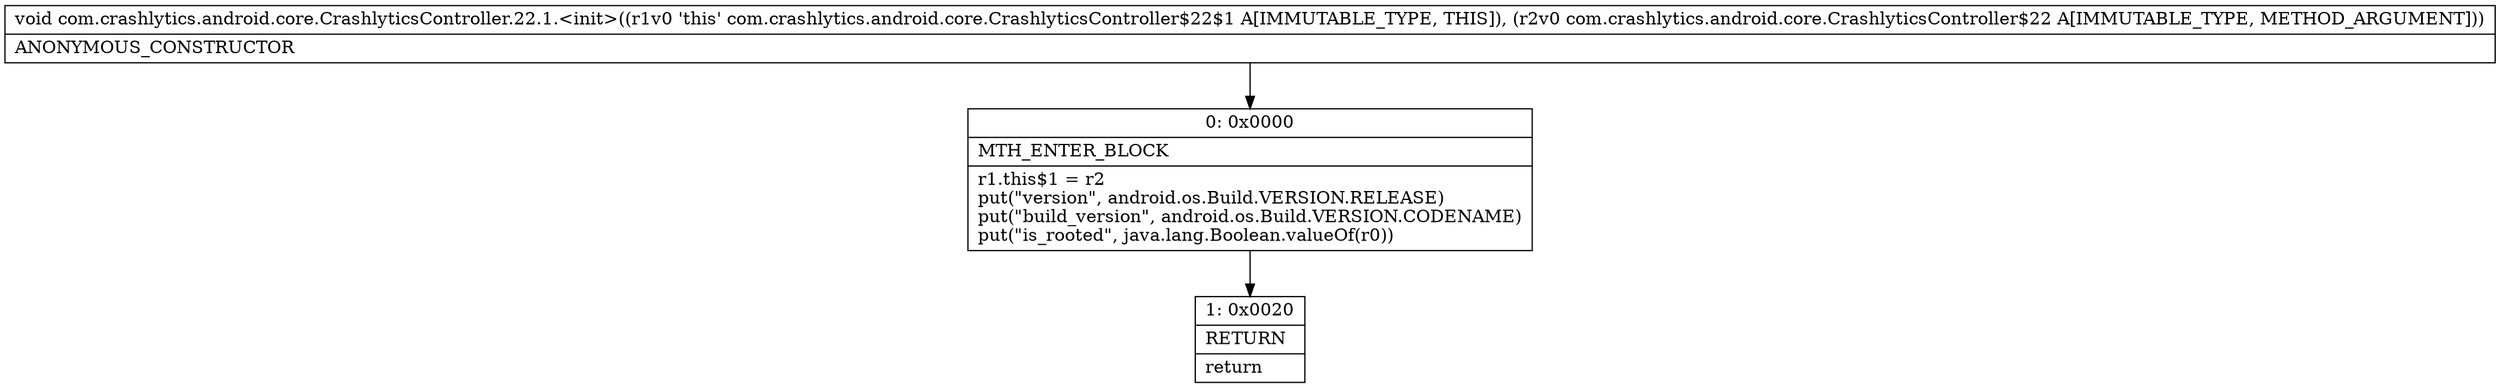 digraph "CFG forcom.crashlytics.android.core.CrashlyticsController.22.1.\<init\>(Lcom\/crashlytics\/android\/core\/CrashlyticsController$22;)V" {
Node_0 [shape=record,label="{0\:\ 0x0000|MTH_ENTER_BLOCK\l|r1.this$1 = r2\lput(\"version\", android.os.Build.VERSION.RELEASE)\lput(\"build_version\", android.os.Build.VERSION.CODENAME)\lput(\"is_rooted\", java.lang.Boolean.valueOf(r0))\l}"];
Node_1 [shape=record,label="{1\:\ 0x0020|RETURN\l|return\l}"];
MethodNode[shape=record,label="{void com.crashlytics.android.core.CrashlyticsController.22.1.\<init\>((r1v0 'this' com.crashlytics.android.core.CrashlyticsController$22$1 A[IMMUTABLE_TYPE, THIS]), (r2v0 com.crashlytics.android.core.CrashlyticsController$22 A[IMMUTABLE_TYPE, METHOD_ARGUMENT]))  | ANONYMOUS_CONSTRUCTOR\l}"];
MethodNode -> Node_0;
Node_0 -> Node_1;
}

